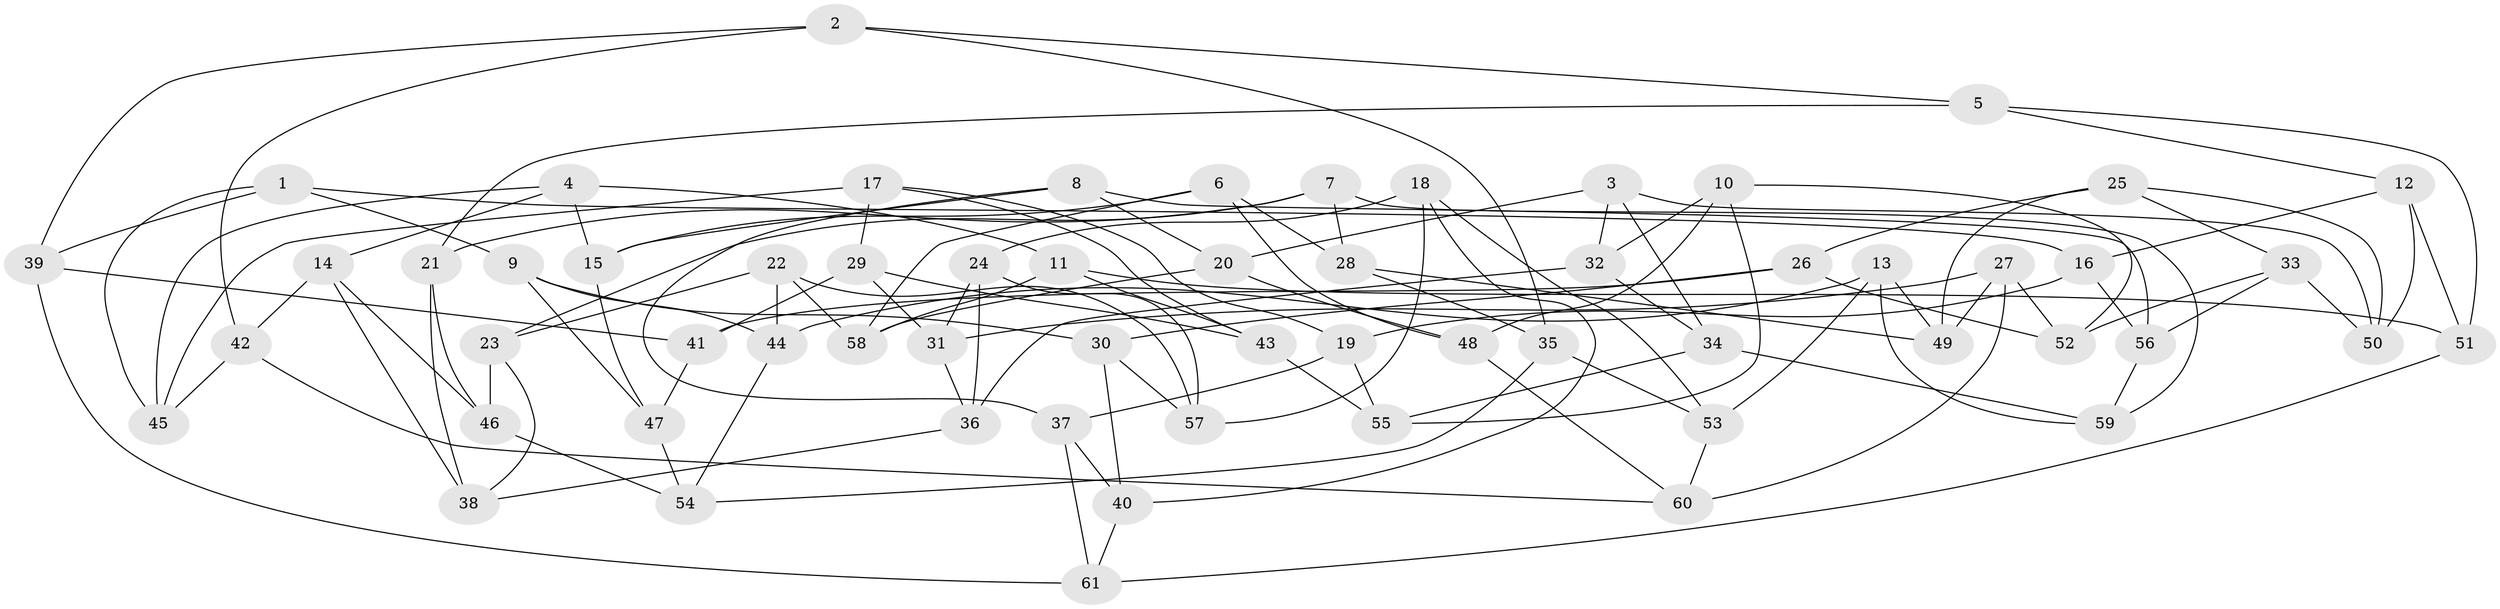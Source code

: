 // Generated by graph-tools (version 1.1) at 2025/02/03/09/25 03:02:55]
// undirected, 61 vertices, 122 edges
graph export_dot {
graph [start="1"]
  node [color=gray90,style=filled];
  1;
  2;
  3;
  4;
  5;
  6;
  7;
  8;
  9;
  10;
  11;
  12;
  13;
  14;
  15;
  16;
  17;
  18;
  19;
  20;
  21;
  22;
  23;
  24;
  25;
  26;
  27;
  28;
  29;
  30;
  31;
  32;
  33;
  34;
  35;
  36;
  37;
  38;
  39;
  40;
  41;
  42;
  43;
  44;
  45;
  46;
  47;
  48;
  49;
  50;
  51;
  52;
  53;
  54;
  55;
  56;
  57;
  58;
  59;
  60;
  61;
  1 -- 45;
  1 -- 16;
  1 -- 9;
  1 -- 39;
  2 -- 42;
  2 -- 35;
  2 -- 39;
  2 -- 5;
  3 -- 32;
  3 -- 34;
  3 -- 50;
  3 -- 20;
  4 -- 11;
  4 -- 15;
  4 -- 45;
  4 -- 14;
  5 -- 51;
  5 -- 12;
  5 -- 21;
  6 -- 48;
  6 -- 28;
  6 -- 58;
  6 -- 15;
  7 -- 23;
  7 -- 59;
  7 -- 21;
  7 -- 28;
  8 -- 15;
  8 -- 20;
  8 -- 56;
  8 -- 37;
  9 -- 47;
  9 -- 44;
  9 -- 30;
  10 -- 55;
  10 -- 52;
  10 -- 32;
  10 -- 48;
  11 -- 58;
  11 -- 51;
  11 -- 43;
  12 -- 51;
  12 -- 16;
  12 -- 50;
  13 -- 59;
  13 -- 44;
  13 -- 53;
  13 -- 49;
  14 -- 42;
  14 -- 38;
  14 -- 46;
  15 -- 47;
  16 -- 19;
  16 -- 56;
  17 -- 19;
  17 -- 43;
  17 -- 29;
  17 -- 45;
  18 -- 57;
  18 -- 53;
  18 -- 40;
  18 -- 24;
  19 -- 55;
  19 -- 37;
  20 -- 48;
  20 -- 58;
  21 -- 38;
  21 -- 46;
  22 -- 44;
  22 -- 57;
  22 -- 23;
  22 -- 58;
  23 -- 38;
  23 -- 46;
  24 -- 31;
  24 -- 57;
  24 -- 36;
  25 -- 50;
  25 -- 26;
  25 -- 33;
  25 -- 49;
  26 -- 30;
  26 -- 41;
  26 -- 52;
  27 -- 49;
  27 -- 52;
  27 -- 60;
  27 -- 31;
  28 -- 35;
  28 -- 49;
  29 -- 31;
  29 -- 43;
  29 -- 41;
  30 -- 57;
  30 -- 40;
  31 -- 36;
  32 -- 36;
  32 -- 34;
  33 -- 56;
  33 -- 50;
  33 -- 52;
  34 -- 55;
  34 -- 59;
  35 -- 54;
  35 -- 53;
  36 -- 38;
  37 -- 61;
  37 -- 40;
  39 -- 41;
  39 -- 61;
  40 -- 61;
  41 -- 47;
  42 -- 45;
  42 -- 60;
  43 -- 55;
  44 -- 54;
  46 -- 54;
  47 -- 54;
  48 -- 60;
  51 -- 61;
  53 -- 60;
  56 -- 59;
}
